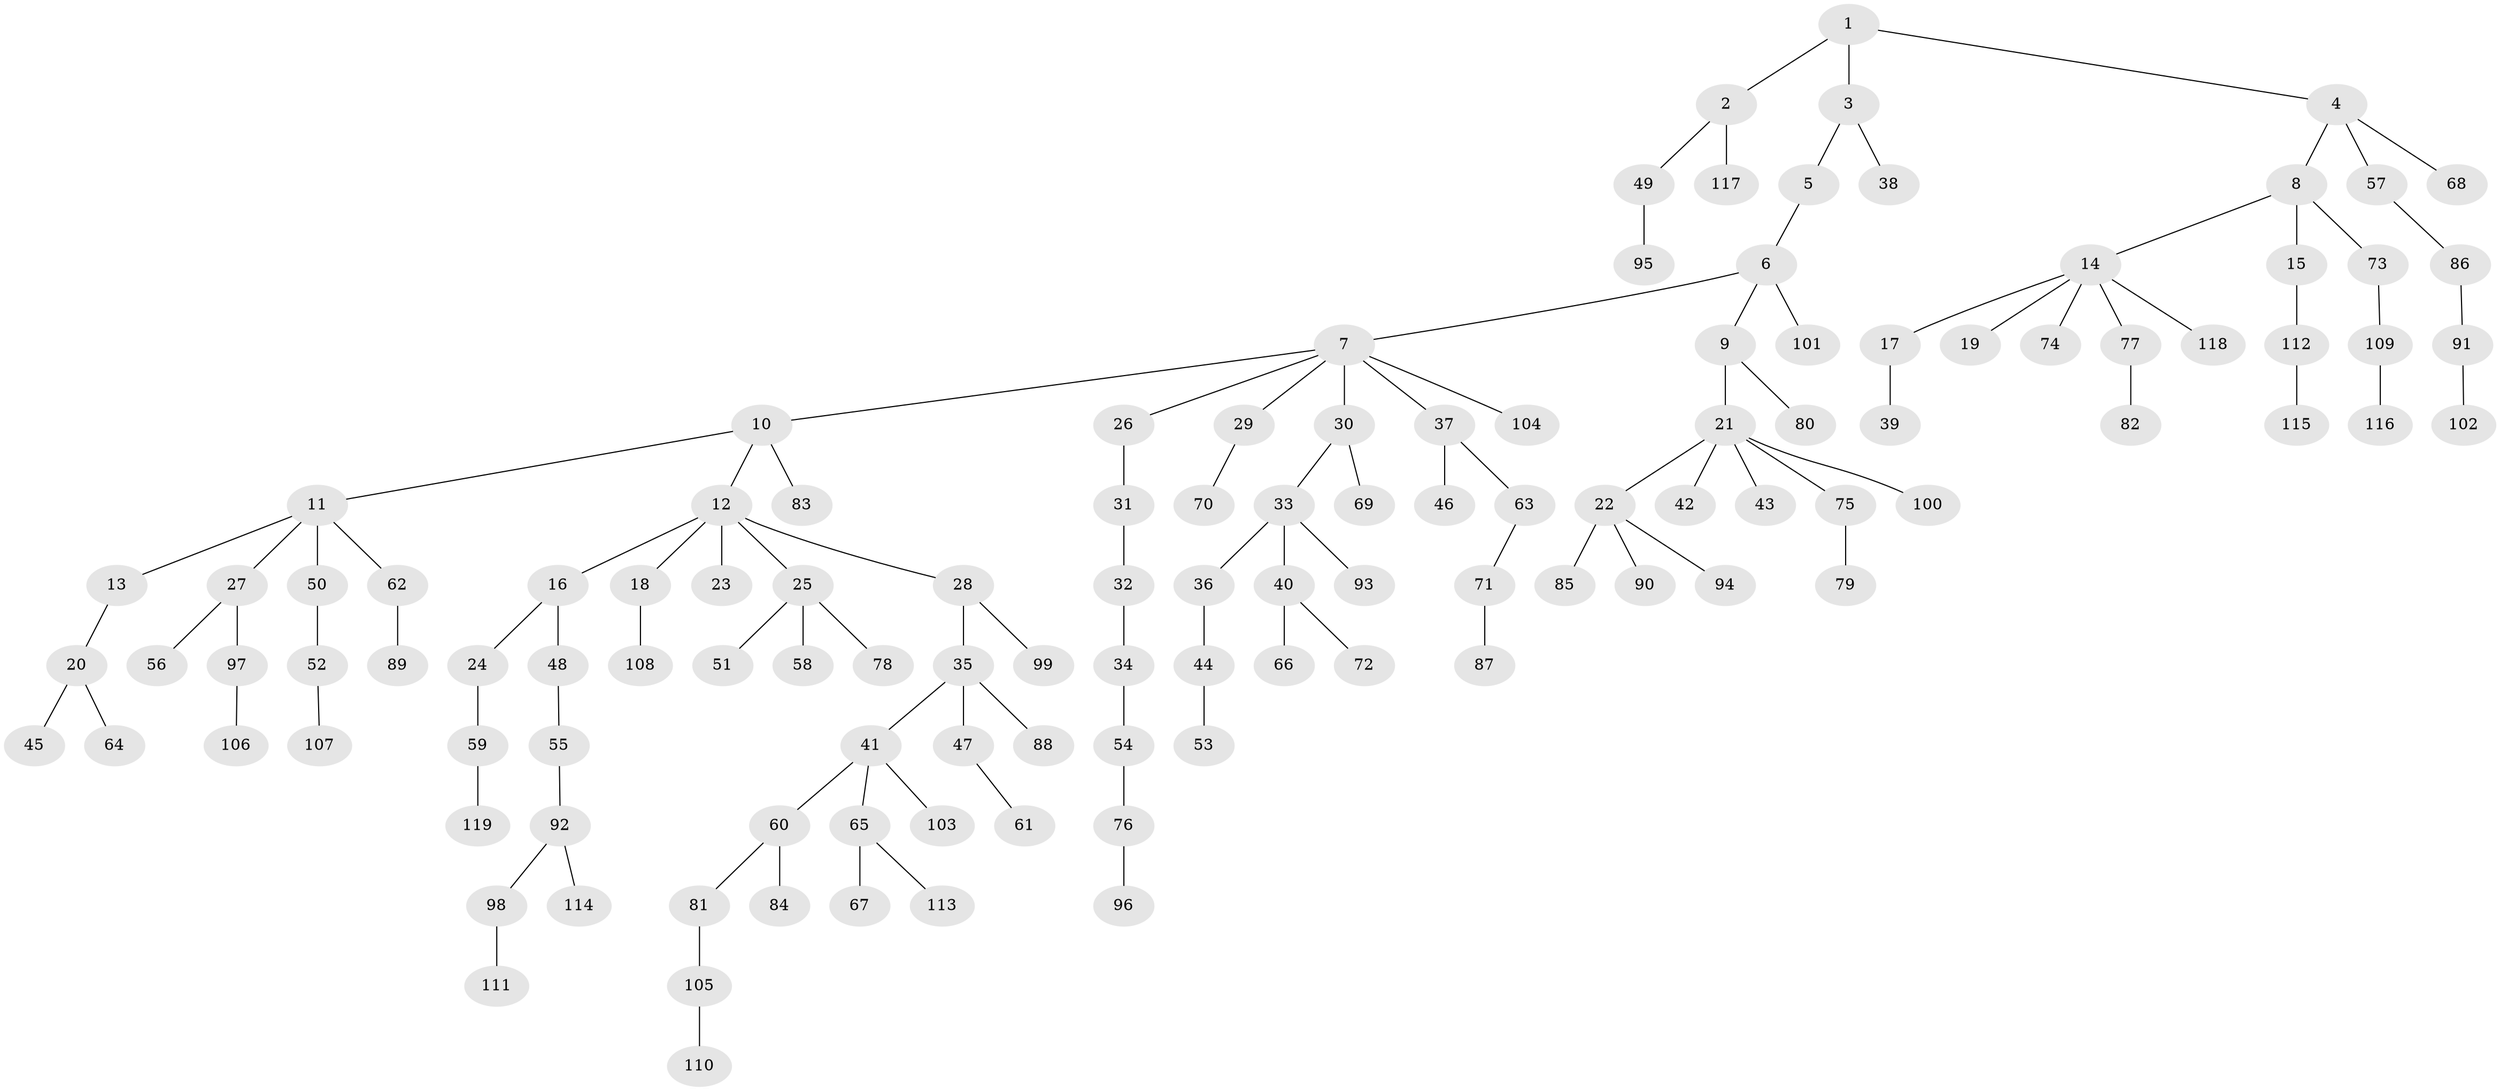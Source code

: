 // coarse degree distribution, {5: 0.04819277108433735, 2: 0.24096385542168675, 3: 0.10843373493975904, 9: 0.012048192771084338, 4: 0.024096385542168676, 7: 0.012048192771084338, 1: 0.5421686746987951, 8: 0.012048192771084338}
// Generated by graph-tools (version 1.1) at 2025/52/02/27/25 19:52:11]
// undirected, 119 vertices, 118 edges
graph export_dot {
graph [start="1"]
  node [color=gray90,style=filled];
  1;
  2;
  3;
  4;
  5;
  6;
  7;
  8;
  9;
  10;
  11;
  12;
  13;
  14;
  15;
  16;
  17;
  18;
  19;
  20;
  21;
  22;
  23;
  24;
  25;
  26;
  27;
  28;
  29;
  30;
  31;
  32;
  33;
  34;
  35;
  36;
  37;
  38;
  39;
  40;
  41;
  42;
  43;
  44;
  45;
  46;
  47;
  48;
  49;
  50;
  51;
  52;
  53;
  54;
  55;
  56;
  57;
  58;
  59;
  60;
  61;
  62;
  63;
  64;
  65;
  66;
  67;
  68;
  69;
  70;
  71;
  72;
  73;
  74;
  75;
  76;
  77;
  78;
  79;
  80;
  81;
  82;
  83;
  84;
  85;
  86;
  87;
  88;
  89;
  90;
  91;
  92;
  93;
  94;
  95;
  96;
  97;
  98;
  99;
  100;
  101;
  102;
  103;
  104;
  105;
  106;
  107;
  108;
  109;
  110;
  111;
  112;
  113;
  114;
  115;
  116;
  117;
  118;
  119;
  1 -- 2;
  1 -- 3;
  1 -- 4;
  2 -- 49;
  2 -- 117;
  3 -- 5;
  3 -- 38;
  4 -- 8;
  4 -- 57;
  4 -- 68;
  5 -- 6;
  6 -- 7;
  6 -- 9;
  6 -- 101;
  7 -- 10;
  7 -- 26;
  7 -- 29;
  7 -- 30;
  7 -- 37;
  7 -- 104;
  8 -- 14;
  8 -- 15;
  8 -- 73;
  9 -- 21;
  9 -- 80;
  10 -- 11;
  10 -- 12;
  10 -- 83;
  11 -- 13;
  11 -- 27;
  11 -- 50;
  11 -- 62;
  12 -- 16;
  12 -- 18;
  12 -- 23;
  12 -- 25;
  12 -- 28;
  13 -- 20;
  14 -- 17;
  14 -- 19;
  14 -- 74;
  14 -- 77;
  14 -- 118;
  15 -- 112;
  16 -- 24;
  16 -- 48;
  17 -- 39;
  18 -- 108;
  20 -- 45;
  20 -- 64;
  21 -- 22;
  21 -- 42;
  21 -- 43;
  21 -- 75;
  21 -- 100;
  22 -- 85;
  22 -- 90;
  22 -- 94;
  24 -- 59;
  25 -- 51;
  25 -- 58;
  25 -- 78;
  26 -- 31;
  27 -- 56;
  27 -- 97;
  28 -- 35;
  28 -- 99;
  29 -- 70;
  30 -- 33;
  30 -- 69;
  31 -- 32;
  32 -- 34;
  33 -- 36;
  33 -- 40;
  33 -- 93;
  34 -- 54;
  35 -- 41;
  35 -- 47;
  35 -- 88;
  36 -- 44;
  37 -- 46;
  37 -- 63;
  40 -- 66;
  40 -- 72;
  41 -- 60;
  41 -- 65;
  41 -- 103;
  44 -- 53;
  47 -- 61;
  48 -- 55;
  49 -- 95;
  50 -- 52;
  52 -- 107;
  54 -- 76;
  55 -- 92;
  57 -- 86;
  59 -- 119;
  60 -- 81;
  60 -- 84;
  62 -- 89;
  63 -- 71;
  65 -- 67;
  65 -- 113;
  71 -- 87;
  73 -- 109;
  75 -- 79;
  76 -- 96;
  77 -- 82;
  81 -- 105;
  86 -- 91;
  91 -- 102;
  92 -- 98;
  92 -- 114;
  97 -- 106;
  98 -- 111;
  105 -- 110;
  109 -- 116;
  112 -- 115;
}
